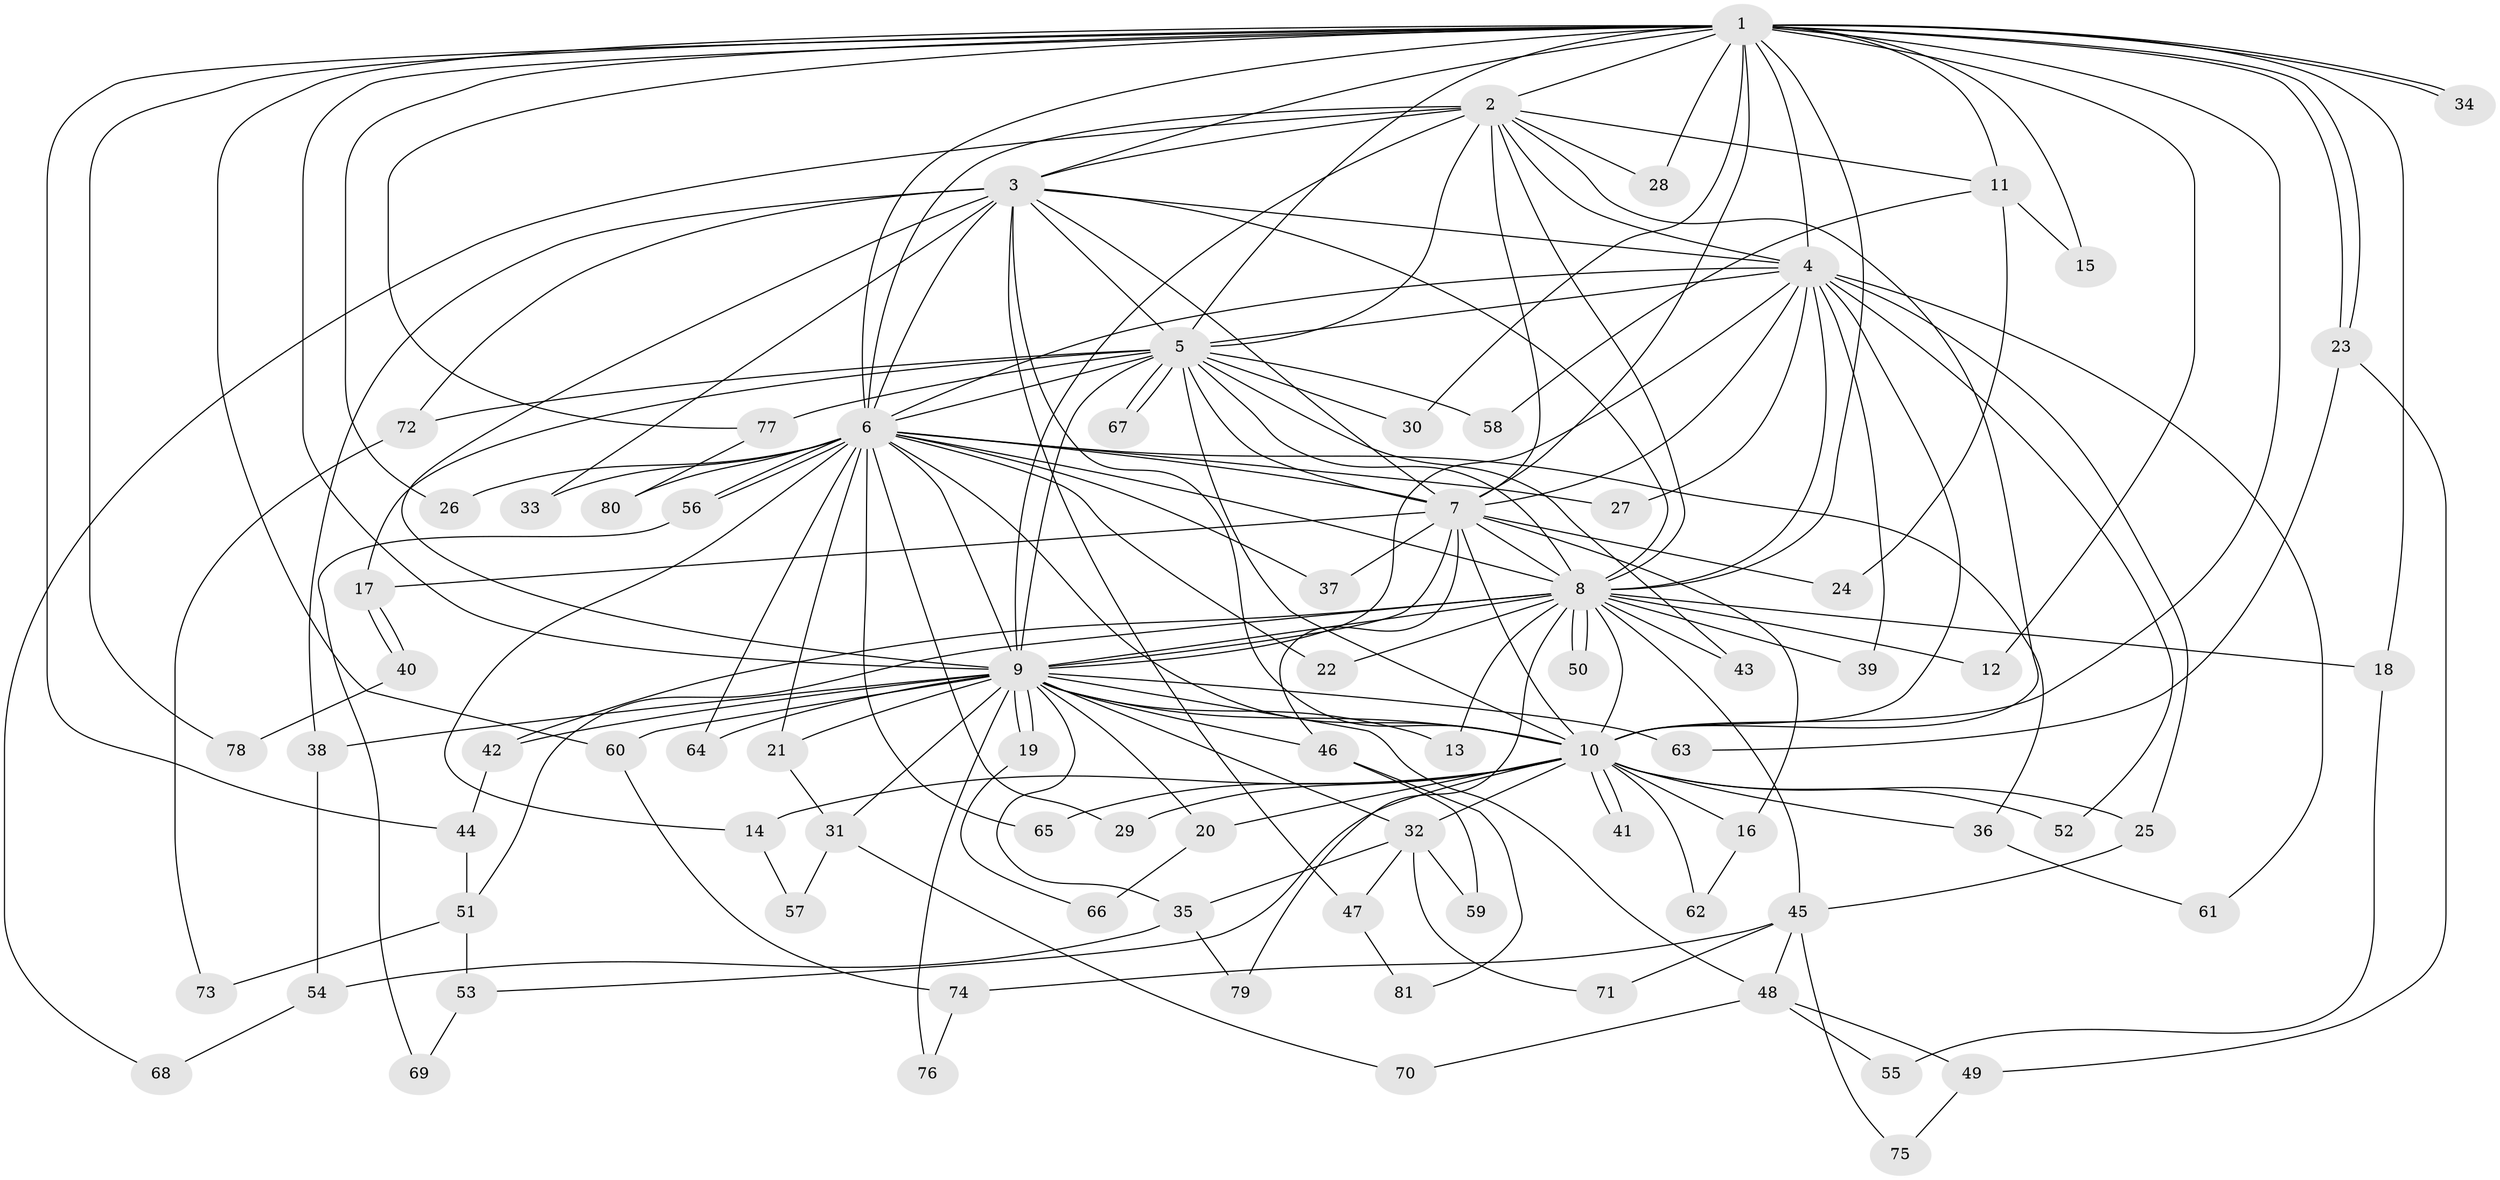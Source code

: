 // coarse degree distribution, {21: 0.03278688524590164, 20: 0.01639344262295082, 9: 0.01639344262295082, 15: 0.01639344262295082, 26: 0.01639344262295082, 17: 0.01639344262295082, 5: 0.04918032786885246, 2: 0.5081967213114754, 3: 0.22950819672131148, 6: 0.01639344262295082, 4: 0.04918032786885246, 1: 0.01639344262295082, 7: 0.01639344262295082}
// Generated by graph-tools (version 1.1) at 2025/51/02/27/25 19:51:45]
// undirected, 81 vertices, 187 edges
graph export_dot {
graph [start="1"]
  node [color=gray90,style=filled];
  1;
  2;
  3;
  4;
  5;
  6;
  7;
  8;
  9;
  10;
  11;
  12;
  13;
  14;
  15;
  16;
  17;
  18;
  19;
  20;
  21;
  22;
  23;
  24;
  25;
  26;
  27;
  28;
  29;
  30;
  31;
  32;
  33;
  34;
  35;
  36;
  37;
  38;
  39;
  40;
  41;
  42;
  43;
  44;
  45;
  46;
  47;
  48;
  49;
  50;
  51;
  52;
  53;
  54;
  55;
  56;
  57;
  58;
  59;
  60;
  61;
  62;
  63;
  64;
  65;
  66;
  67;
  68;
  69;
  70;
  71;
  72;
  73;
  74;
  75;
  76;
  77;
  78;
  79;
  80;
  81;
  1 -- 2;
  1 -- 3;
  1 -- 4;
  1 -- 5;
  1 -- 6;
  1 -- 7;
  1 -- 8;
  1 -- 9;
  1 -- 10;
  1 -- 11;
  1 -- 12;
  1 -- 15;
  1 -- 18;
  1 -- 23;
  1 -- 23;
  1 -- 26;
  1 -- 28;
  1 -- 30;
  1 -- 34;
  1 -- 34;
  1 -- 44;
  1 -- 60;
  1 -- 77;
  1 -- 78;
  2 -- 3;
  2 -- 4;
  2 -- 5;
  2 -- 6;
  2 -- 7;
  2 -- 8;
  2 -- 9;
  2 -- 10;
  2 -- 11;
  2 -- 28;
  2 -- 68;
  3 -- 4;
  3 -- 5;
  3 -- 6;
  3 -- 7;
  3 -- 8;
  3 -- 9;
  3 -- 10;
  3 -- 33;
  3 -- 38;
  3 -- 47;
  3 -- 72;
  4 -- 5;
  4 -- 6;
  4 -- 7;
  4 -- 8;
  4 -- 9;
  4 -- 10;
  4 -- 25;
  4 -- 27;
  4 -- 39;
  4 -- 52;
  4 -- 61;
  5 -- 6;
  5 -- 7;
  5 -- 8;
  5 -- 9;
  5 -- 10;
  5 -- 17;
  5 -- 30;
  5 -- 43;
  5 -- 58;
  5 -- 67;
  5 -- 67;
  5 -- 72;
  5 -- 77;
  6 -- 7;
  6 -- 8;
  6 -- 9;
  6 -- 10;
  6 -- 14;
  6 -- 21;
  6 -- 22;
  6 -- 26;
  6 -- 27;
  6 -- 29;
  6 -- 33;
  6 -- 36;
  6 -- 37;
  6 -- 56;
  6 -- 56;
  6 -- 64;
  6 -- 65;
  6 -- 80;
  7 -- 8;
  7 -- 9;
  7 -- 10;
  7 -- 16;
  7 -- 17;
  7 -- 24;
  7 -- 37;
  7 -- 46;
  8 -- 9;
  8 -- 10;
  8 -- 12;
  8 -- 13;
  8 -- 18;
  8 -- 22;
  8 -- 39;
  8 -- 42;
  8 -- 43;
  8 -- 45;
  8 -- 50;
  8 -- 50;
  8 -- 51;
  8 -- 79;
  9 -- 10;
  9 -- 13;
  9 -- 19;
  9 -- 19;
  9 -- 20;
  9 -- 21;
  9 -- 31;
  9 -- 32;
  9 -- 35;
  9 -- 38;
  9 -- 42;
  9 -- 46;
  9 -- 48;
  9 -- 60;
  9 -- 63;
  9 -- 64;
  9 -- 76;
  10 -- 14;
  10 -- 16;
  10 -- 20;
  10 -- 25;
  10 -- 29;
  10 -- 32;
  10 -- 36;
  10 -- 41;
  10 -- 41;
  10 -- 52;
  10 -- 53;
  10 -- 62;
  10 -- 65;
  11 -- 15;
  11 -- 24;
  11 -- 58;
  14 -- 57;
  16 -- 62;
  17 -- 40;
  17 -- 40;
  18 -- 55;
  19 -- 66;
  20 -- 66;
  21 -- 31;
  23 -- 49;
  23 -- 63;
  25 -- 45;
  31 -- 57;
  31 -- 70;
  32 -- 35;
  32 -- 47;
  32 -- 59;
  32 -- 71;
  35 -- 54;
  35 -- 79;
  36 -- 61;
  38 -- 54;
  40 -- 78;
  42 -- 44;
  44 -- 51;
  45 -- 48;
  45 -- 71;
  45 -- 74;
  45 -- 75;
  46 -- 59;
  46 -- 81;
  47 -- 81;
  48 -- 49;
  48 -- 55;
  48 -- 70;
  49 -- 75;
  51 -- 53;
  51 -- 73;
  53 -- 69;
  54 -- 68;
  56 -- 69;
  60 -- 74;
  72 -- 73;
  74 -- 76;
  77 -- 80;
}
